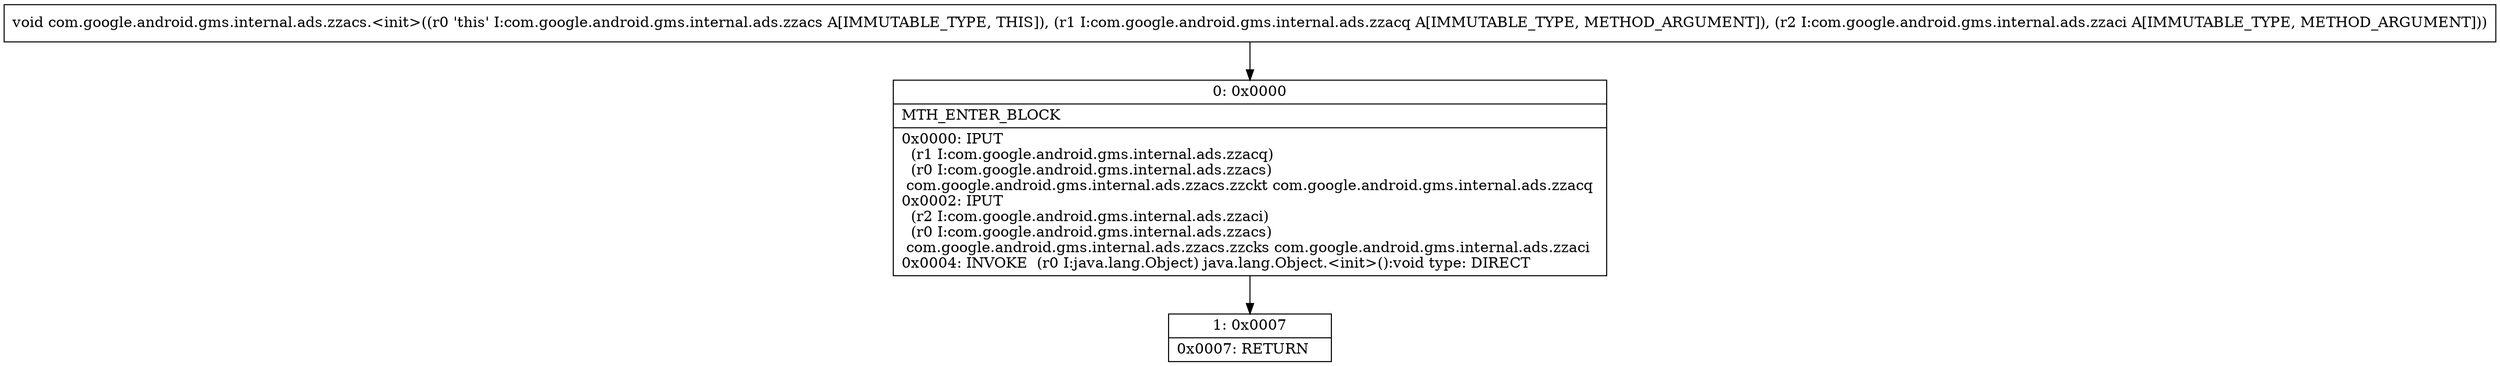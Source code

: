digraph "CFG forcom.google.android.gms.internal.ads.zzacs.\<init\>(Lcom\/google\/android\/gms\/internal\/ads\/zzacq;Lcom\/google\/android\/gms\/internal\/ads\/zzaci;)V" {
Node_0 [shape=record,label="{0\:\ 0x0000|MTH_ENTER_BLOCK\l|0x0000: IPUT  \l  (r1 I:com.google.android.gms.internal.ads.zzacq)\l  (r0 I:com.google.android.gms.internal.ads.zzacs)\l com.google.android.gms.internal.ads.zzacs.zzckt com.google.android.gms.internal.ads.zzacq \l0x0002: IPUT  \l  (r2 I:com.google.android.gms.internal.ads.zzaci)\l  (r0 I:com.google.android.gms.internal.ads.zzacs)\l com.google.android.gms.internal.ads.zzacs.zzcks com.google.android.gms.internal.ads.zzaci \l0x0004: INVOKE  (r0 I:java.lang.Object) java.lang.Object.\<init\>():void type: DIRECT \l}"];
Node_1 [shape=record,label="{1\:\ 0x0007|0x0007: RETURN   \l}"];
MethodNode[shape=record,label="{void com.google.android.gms.internal.ads.zzacs.\<init\>((r0 'this' I:com.google.android.gms.internal.ads.zzacs A[IMMUTABLE_TYPE, THIS]), (r1 I:com.google.android.gms.internal.ads.zzacq A[IMMUTABLE_TYPE, METHOD_ARGUMENT]), (r2 I:com.google.android.gms.internal.ads.zzaci A[IMMUTABLE_TYPE, METHOD_ARGUMENT])) }"];
MethodNode -> Node_0;
Node_0 -> Node_1;
}

